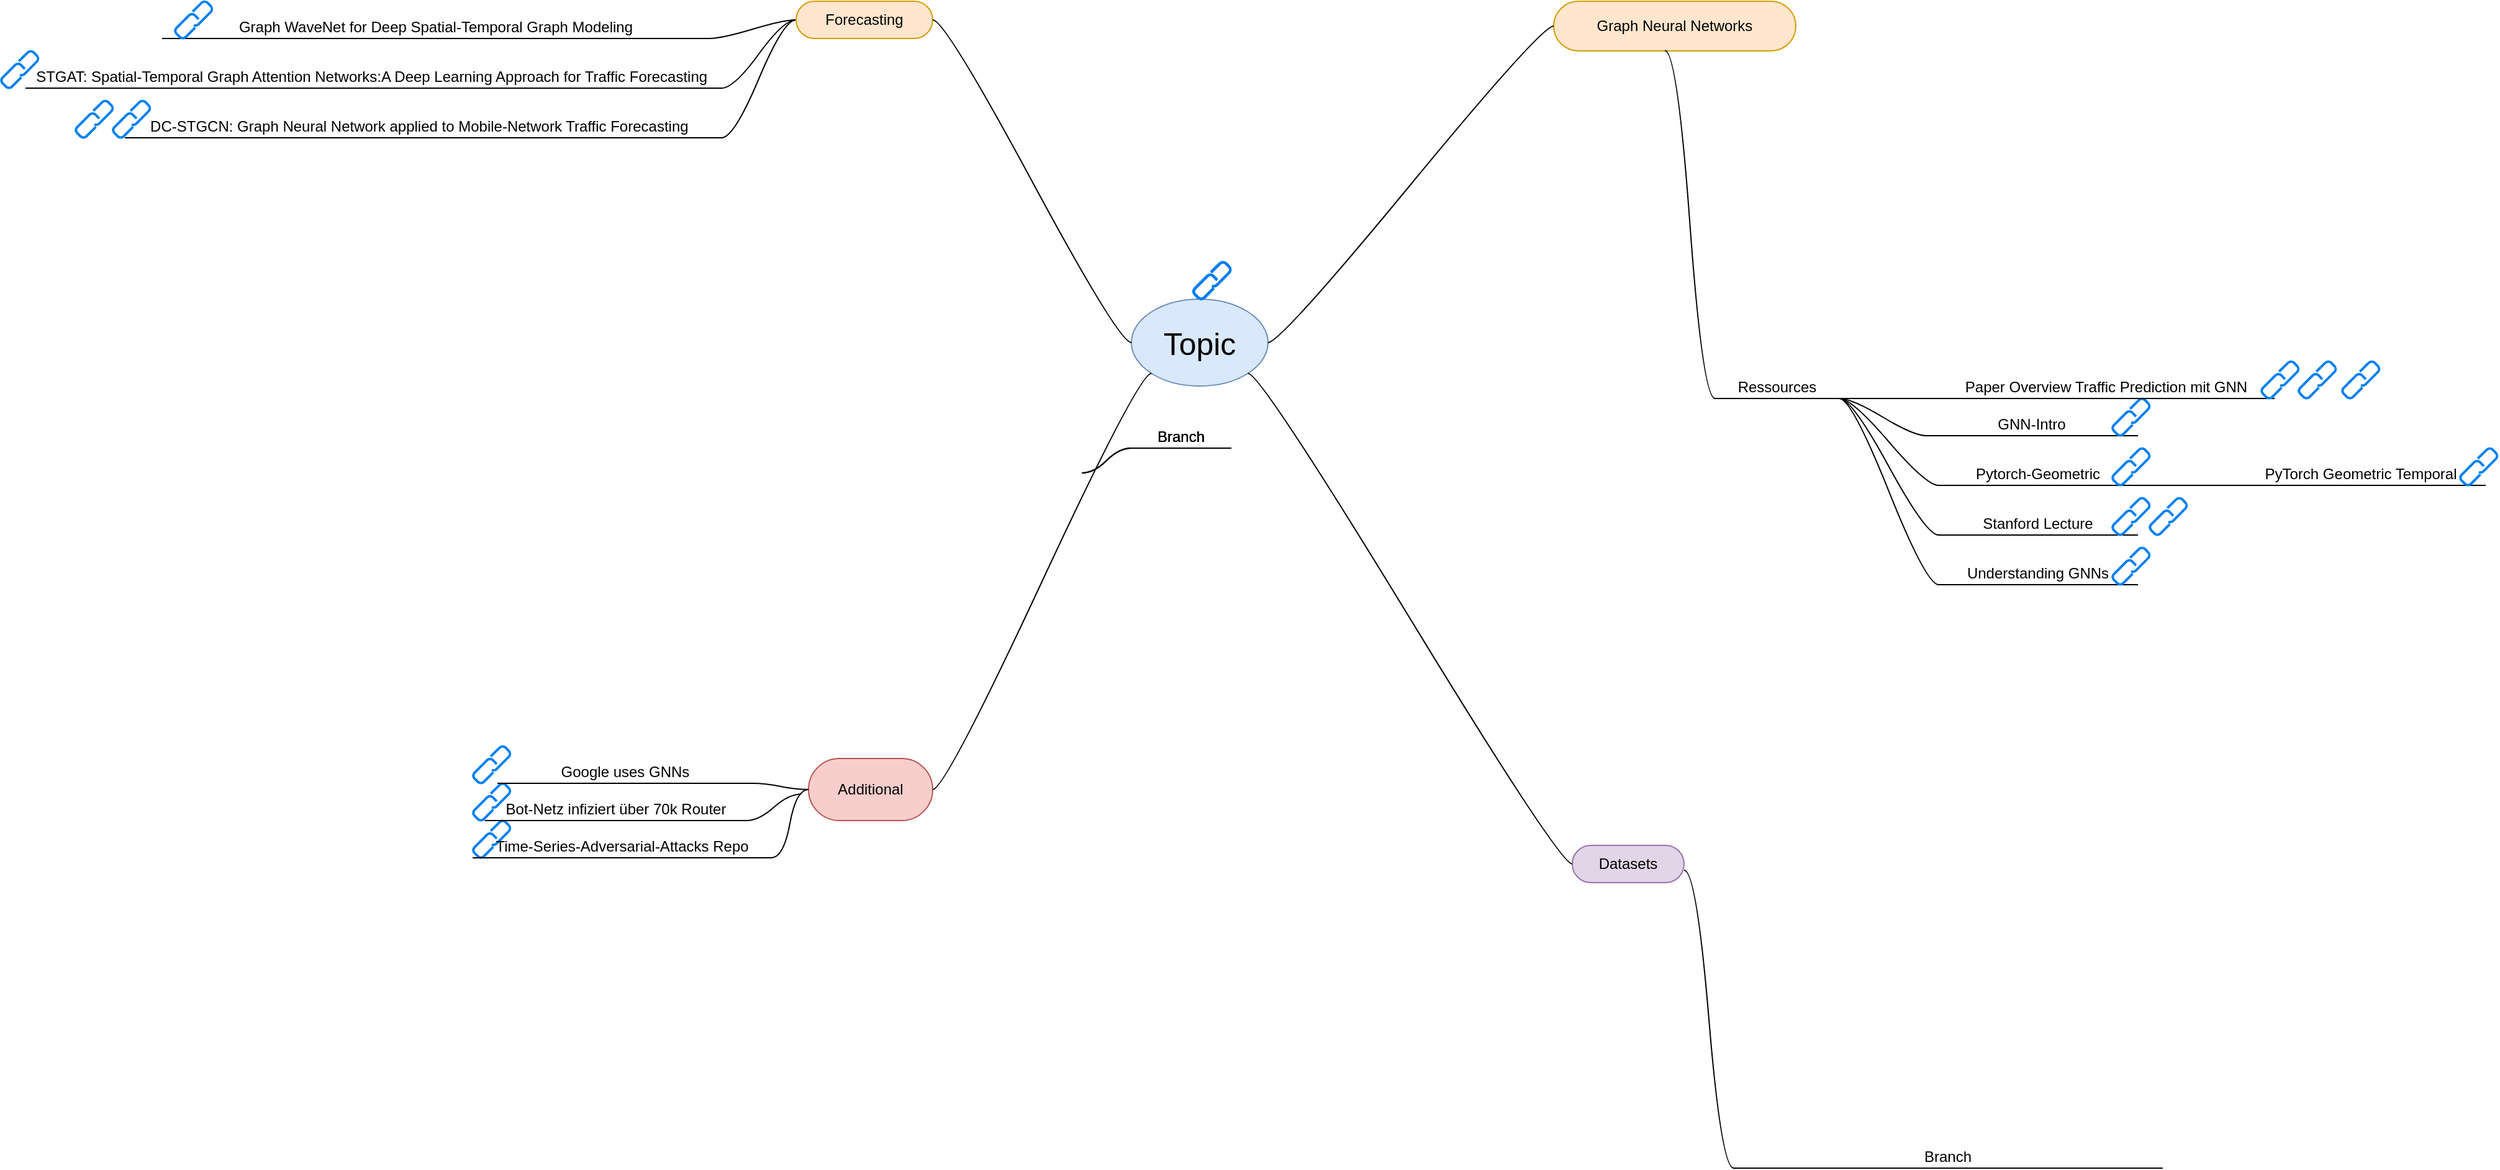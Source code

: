 <mxfile version="21.6.5" type="github">
  <diagram name="Seite-1" id="wlJV-xqVucs6HPZI-wY-">
    <mxGraphModel dx="3936" dy="1255" grid="1" gridSize="10" guides="1" tooltips="1" connect="1" arrows="1" fold="1" page="1" pageScale="1" pageWidth="827" pageHeight="1169" math="0" shadow="0">
      <root>
        <mxCell id="0" />
        <mxCell id="1" parent="0" />
        <mxCell id="TeA0gqDEE4ePr5C79fon-6" value="Topic" style="ellipse;whiteSpace=wrap;html=1;align=center;newEdgeStyle={&quot;edgeStyle&quot;:&quot;entityRelationEdgeStyle&quot;,&quot;startArrow&quot;:&quot;none&quot;,&quot;endArrow&quot;:&quot;none&quot;,&quot;segment&quot;:10,&quot;curved&quot;:1,&quot;sourcePerimeterSpacing&quot;:0,&quot;targetPerimeterSpacing&quot;:0};treeFolding=1;treeMoving=1;fillColor=#dae8fc;strokeColor=#6c8ebf;fontSize=25;" vertex="1" collapsed="1" parent="1">
          <mxGeometry x="470" y="480" width="110" height="70" as="geometry" />
        </mxCell>
        <mxCell id="TeA0gqDEE4ePr5C79fon-7" value="Graph Neural Networks" style="whiteSpace=wrap;html=1;rounded=1;arcSize=50;align=center;verticalAlign=middle;strokeWidth=1;autosize=1;spacing=4;treeFolding=1;treeMoving=1;newEdgeStyle={&quot;edgeStyle&quot;:&quot;entityRelationEdgeStyle&quot;,&quot;startArrow&quot;:&quot;none&quot;,&quot;endArrow&quot;:&quot;none&quot;,&quot;segment&quot;:10,&quot;curved&quot;:1,&quot;sourcePerimeterSpacing&quot;:0,&quot;targetPerimeterSpacing&quot;:0};fillColor=#ffe6cc;strokeColor=#d79b00;" vertex="1" parent="1">
          <mxGeometry x="810" y="240" width="195" height="40" as="geometry" />
        </mxCell>
        <mxCell id="TeA0gqDEE4ePr5C79fon-8" value="" style="edgeStyle=entityRelationEdgeStyle;startArrow=none;endArrow=none;segment=10;curved=1;sourcePerimeterSpacing=0;targetPerimeterSpacing=0;rounded=0;" edge="1" target="TeA0gqDEE4ePr5C79fon-7" parent="1" source="TeA0gqDEE4ePr5C79fon-6">
          <mxGeometry relative="1" as="geometry">
            <mxPoint x="510" y="542" as="sourcePoint" />
            <Array as="points">
              <mxPoint x="530" y="480" />
            </Array>
          </mxGeometry>
        </mxCell>
        <mxCell id="TeA0gqDEE4ePr5C79fon-9" value="Ressources" style="whiteSpace=wrap;html=1;shape=partialRectangle;top=0;left=0;bottom=1;right=0;points=[[0,1],[1,1]];fillColor=none;align=center;verticalAlign=bottom;routingCenterY=0.5;snapToPoint=1;recursiveResize=0;autosize=1;treeFolding=1;treeMoving=1;newEdgeStyle={&quot;edgeStyle&quot;:&quot;entityRelationEdgeStyle&quot;,&quot;startArrow&quot;:&quot;none&quot;,&quot;endArrow&quot;:&quot;none&quot;,&quot;segment&quot;:10,&quot;curved&quot;:1,&quot;sourcePerimeterSpacing&quot;:0,&quot;targetPerimeterSpacing&quot;:0};" vertex="1" parent="1">
          <mxGeometry x="940" y="530" width="100" height="30" as="geometry" />
        </mxCell>
        <mxCell id="TeA0gqDEE4ePr5C79fon-10" value="" style="edgeStyle=entityRelationEdgeStyle;startArrow=none;endArrow=none;segment=10;curved=1;sourcePerimeterSpacing=0;targetPerimeterSpacing=0;rounded=0;exitX=0.459;exitY=0.993;exitDx=0;exitDy=0;exitPerimeter=0;" edge="1" target="TeA0gqDEE4ePr5C79fon-9" parent="1" source="TeA0gqDEE4ePr5C79fon-7">
          <mxGeometry relative="1" as="geometry">
            <mxPoint x="847.5" y="440" as="sourcePoint" />
          </mxGeometry>
        </mxCell>
        <mxCell id="TeA0gqDEE4ePr5C79fon-11" value="Understanding GNNs" style="whiteSpace=wrap;html=1;shape=partialRectangle;top=0;left=0;bottom=1;right=0;points=[[0,1],[1,1]];fillColor=none;align=center;verticalAlign=bottom;routingCenterY=0.5;snapToPoint=1;recursiveResize=0;autosize=1;treeFolding=1;treeMoving=1;newEdgeStyle={&quot;edgeStyle&quot;:&quot;entityRelationEdgeStyle&quot;,&quot;startArrow&quot;:&quot;none&quot;,&quot;endArrow&quot;:&quot;none&quot;,&quot;segment&quot;:10,&quot;curved&quot;:1,&quot;sourcePerimeterSpacing&quot;:0,&quot;targetPerimeterSpacing&quot;:0};" vertex="1" parent="1">
          <mxGeometry x="1120" y="680" width="160" height="30" as="geometry" />
        </mxCell>
        <mxCell id="TeA0gqDEE4ePr5C79fon-12" value="" style="edgeStyle=entityRelationEdgeStyle;startArrow=none;endArrow=none;segment=10;curved=1;sourcePerimeterSpacing=0;targetPerimeterSpacing=0;rounded=0;" edge="1" target="TeA0gqDEE4ePr5C79fon-11" parent="1" source="TeA0gqDEE4ePr5C79fon-9">
          <mxGeometry relative="1" as="geometry">
            <mxPoint x="980" y="510" as="sourcePoint" />
            <Array as="points">
              <mxPoint x="1090" y="550" />
            </Array>
          </mxGeometry>
        </mxCell>
        <UserObject label="" link="https://distill.pub/2021/understanding-gnns/" id="TeA0gqDEE4ePr5C79fon-13">
          <mxCell style="html=1;verticalLabelPosition=bottom;align=center;labelBackgroundColor=#ffffff;verticalAlign=top;strokeWidth=2;strokeColor=#0080F0;shadow=0;dashed=0;shape=mxgraph.ios7.icons.link;" vertex="1" parent="1">
            <mxGeometry x="1260" y="680" width="30" height="30" as="geometry" />
          </mxCell>
        </UserObject>
        <UserObject label="" link="https://github.com/jswang/stgat_traffic_prediction/tree/main" id="TeA0gqDEE4ePr5C79fon-14">
          <mxCell style="html=1;verticalLabelPosition=bottom;align=center;labelBackgroundColor=#ffffff;verticalAlign=top;strokeWidth=2;strokeColor=#0080F0;shadow=0;dashed=0;shape=mxgraph.ios7.icons.link;" vertex="1" parent="1">
            <mxGeometry x="-440" y="280" width="30" height="30" as="geometry" />
          </mxCell>
        </UserObject>
        <mxCell id="TeA0gqDEE4ePr5C79fon-16" value="Stanford Lecture" style="whiteSpace=wrap;html=1;shape=partialRectangle;top=0;left=0;bottom=1;right=0;points=[[0,1],[1,1]];fillColor=none;align=center;verticalAlign=bottom;routingCenterY=0.5;snapToPoint=1;recursiveResize=0;autosize=1;treeFolding=1;treeMoving=1;newEdgeStyle={&quot;edgeStyle&quot;:&quot;entityRelationEdgeStyle&quot;,&quot;startArrow&quot;:&quot;none&quot;,&quot;endArrow&quot;:&quot;none&quot;,&quot;segment&quot;:10,&quot;curved&quot;:1,&quot;sourcePerimeterSpacing&quot;:0,&quot;targetPerimeterSpacing&quot;:0};" vertex="1" parent="1">
          <mxGeometry x="1120" y="640" width="160" height="30" as="geometry" />
        </mxCell>
        <mxCell id="TeA0gqDEE4ePr5C79fon-17" value="" style="edgeStyle=entityRelationEdgeStyle;startArrow=none;endArrow=none;segment=10;curved=1;sourcePerimeterSpacing=0;targetPerimeterSpacing=0;rounded=0;exitX=1;exitY=1;exitDx=0;exitDy=0;" edge="1" target="TeA0gqDEE4ePr5C79fon-16" parent="1" source="TeA0gqDEE4ePr5C79fon-9">
          <mxGeometry relative="1" as="geometry">
            <mxPoint x="1130" y="540" as="sourcePoint" />
            <Array as="points">
              <mxPoint x="1050" y="550" />
            </Array>
          </mxGeometry>
        </mxCell>
        <UserObject label="" link="https://web.stanford.edu/class/cs224w/" id="TeA0gqDEE4ePr5C79fon-18">
          <mxCell style="html=1;verticalLabelPosition=bottom;align=center;labelBackgroundColor=#ffffff;verticalAlign=top;strokeWidth=2;strokeColor=#0080F0;shadow=0;dashed=0;shape=mxgraph.ios7.icons.link;" vertex="1" parent="1">
            <mxGeometry x="1260" y="640" width="30" height="30" as="geometry" />
          </mxCell>
        </UserObject>
        <UserObject label="" link="data:page/id,wlJV-xqVucs6HPZI-wY-" id="TeA0gqDEE4ePr5C79fon-19">
          <mxCell style="html=1;verticalLabelPosition=bottom;align=center;labelBackgroundColor=#ffffff;verticalAlign=top;strokeWidth=2;strokeColor=#0080F0;shadow=0;dashed=0;shape=mxgraph.ios7.icons.link;" vertex="1" parent="1">
            <mxGeometry x="1290" y="640" width="30" height="30" as="geometry" />
          </mxCell>
        </UserObject>
        <mxCell id="TeA0gqDEE4ePr5C79fon-20" value="GNN-Intro" style="whiteSpace=wrap;html=1;shape=partialRectangle;top=0;left=0;bottom=1;right=0;fillColor=none;align=center;verticalAlign=bottom;routingCenterY=0.5;snapToPoint=1;recursiveResize=0;autosize=1;treeFolding=1;treeMoving=1;newEdgeStyle={&quot;edgeStyle&quot;:&quot;entityRelationEdgeStyle&quot;,&quot;startArrow&quot;:&quot;none&quot;,&quot;endArrow&quot;:&quot;none&quot;,&quot;segment&quot;:10,&quot;curved&quot;:1,&quot;sourcePerimeterSpacing&quot;:0,&quot;targetPerimeterSpacing&quot;:0};points=[[0,1],[1,1]];" vertex="1" parent="1">
          <mxGeometry x="1110" y="560" width="170" height="30" as="geometry" />
        </mxCell>
        <mxCell id="TeA0gqDEE4ePr5C79fon-21" value="" style="edgeStyle=entityRelationEdgeStyle;startArrow=none;endArrow=none;segment=10;curved=1;sourcePerimeterSpacing=0;targetPerimeterSpacing=0;rounded=0;exitX=1;exitY=1;exitDx=0;exitDy=0;" edge="1" target="TeA0gqDEE4ePr5C79fon-20" parent="1" source="TeA0gqDEE4ePr5C79fon-9">
          <mxGeometry relative="1" as="geometry">
            <mxPoint x="430" y="620" as="sourcePoint" />
          </mxGeometry>
        </mxCell>
        <mxCell id="TeA0gqDEE4ePr5C79fon-22" value="Pytorch-Geometric" style="whiteSpace=wrap;html=1;shape=partialRectangle;top=0;left=0;bottom=1;right=0;points=[[0,1],[1,1]];fillColor=none;align=center;verticalAlign=bottom;routingCenterY=0.5;snapToPoint=1;recursiveResize=0;autosize=1;treeFolding=1;treeMoving=1;newEdgeStyle={&quot;edgeStyle&quot;:&quot;entityRelationEdgeStyle&quot;,&quot;startArrow&quot;:&quot;none&quot;,&quot;endArrow&quot;:&quot;none&quot;,&quot;segment&quot;:10,&quot;curved&quot;:1,&quot;sourcePerimeterSpacing&quot;:0,&quot;targetPerimeterSpacing&quot;:0};" vertex="1" parent="1">
          <mxGeometry x="1120" y="600" width="160" height="30" as="geometry" />
        </mxCell>
        <mxCell id="TeA0gqDEE4ePr5C79fon-23" value="" style="edgeStyle=entityRelationEdgeStyle;startArrow=none;endArrow=none;segment=10;curved=1;sourcePerimeterSpacing=0;targetPerimeterSpacing=0;rounded=0;exitX=1;exitY=1;exitDx=0;exitDy=0;" edge="1" target="TeA0gqDEE4ePr5C79fon-22" parent="1" source="TeA0gqDEE4ePr5C79fon-9">
          <mxGeometry relative="1" as="geometry">
            <mxPoint x="430" y="620" as="sourcePoint" />
          </mxGeometry>
        </mxCell>
        <UserObject label="" link="https://pytorch-geometric.readthedocs.io/en/stable/" id="TeA0gqDEE4ePr5C79fon-24">
          <mxCell style="html=1;verticalLabelPosition=bottom;align=center;labelBackgroundColor=#ffffff;verticalAlign=top;strokeWidth=2;strokeColor=#0080F0;shadow=0;dashed=0;shape=mxgraph.ios7.icons.link;" vertex="1" parent="1">
            <mxGeometry x="1260" y="600" width="30" height="30" as="geometry" />
          </mxCell>
        </UserObject>
        <UserObject label="" link="https://doi.org/10.339/electronics10091014" id="TeA0gqDEE4ePr5C79fon-25">
          <mxCell style="html=1;verticalLabelPosition=bottom;align=center;labelBackgroundColor=#ffffff;verticalAlign=top;strokeWidth=2;strokeColor=#0080F0;shadow=0;dashed=0;shape=mxgraph.ios7.icons.link;" vertex="1" parent="1">
            <mxGeometry x="-380" y="320" width="30" height="30" as="geometry" />
          </mxCell>
        </UserObject>
        <UserObject label="" link="https://www.nature.com/articles/sdata201555" id="TeA0gqDEE4ePr5C79fon-26">
          <mxCell style="html=1;verticalLabelPosition=bottom;align=center;labelBackgroundColor=#ffffff;verticalAlign=top;strokeWidth=2;strokeColor=#0080F0;shadow=0;dashed=0;shape=mxgraph.ios7.icons.link;" vertex="1" parent="1">
            <mxGeometry x="-350" y="320" width="30" height="30" as="geometry" />
          </mxCell>
        </UserObject>
        <UserObject label="" link="https://www.deepmind.com/blog/traffic-prediction-with-advanced-graph-neural-networks" id="TeA0gqDEE4ePr5C79fon-27">
          <mxCell style="html=1;verticalLabelPosition=bottom;align=center;labelBackgroundColor=#ffffff;verticalAlign=top;strokeWidth=2;strokeColor=#0080F0;shadow=0;dashed=0;shape=mxgraph.ios7.icons.link;" vertex="1" parent="1">
            <mxGeometry x="-60" y="840" width="30" height="30" as="geometry" />
          </mxCell>
        </UserObject>
        <UserObject label="" link="https://www.golem.de/news/auch-privatanwender-betroffen-botnetz-malware-infiziert-ueber-70-000-router-2307-175881.html" id="TeA0gqDEE4ePr5C79fon-28">
          <mxCell style="html=1;verticalLabelPosition=bottom;align=center;labelBackgroundColor=#ffffff;verticalAlign=top;strokeWidth=2;strokeColor=#0080F0;shadow=0;dashed=0;shape=mxgraph.ios7.icons.link;" vertex="1" parent="1">
            <mxGeometry x="-60" y="870" width="30" height="30" as="geometry" />
          </mxCell>
        </UserObject>
        <UserObject label="" link="https://github.com/GoktugOcal/time-series-adversarial-attacks/tree/main" id="TeA0gqDEE4ePr5C79fon-29">
          <mxCell style="html=1;verticalLabelPosition=bottom;align=center;labelBackgroundColor=#ffffff;verticalAlign=top;strokeWidth=2;strokeColor=#0080F0;shadow=0;dashed=0;shape=mxgraph.ios7.icons.link;" vertex="1" parent="1">
            <mxGeometry x="-60" y="900" width="30" height="30" as="geometry" />
          </mxCell>
        </UserObject>
        <UserObject label="" link="https://distill.pub/2021/gnn-intro/" id="TeA0gqDEE4ePr5C79fon-30">
          <mxCell style="html=1;verticalLabelPosition=bottom;align=center;labelBackgroundColor=#ffffff;verticalAlign=top;strokeWidth=2;strokeColor=#0080F0;shadow=0;dashed=0;shape=mxgraph.ios7.icons.link;" vertex="1" parent="1">
            <mxGeometry x="1260" y="560" width="30" height="30" as="geometry" />
          </mxCell>
        </UserObject>
        <mxCell id="TeA0gqDEE4ePr5C79fon-35" value="Additional" style="whiteSpace=wrap;html=1;rounded=1;arcSize=50;align=center;verticalAlign=middle;strokeWidth=1;autosize=1;spacing=4;treeFolding=1;treeMoving=1;newEdgeStyle={&quot;edgeStyle&quot;:&quot;entityRelationEdgeStyle&quot;,&quot;startArrow&quot;:&quot;none&quot;,&quot;endArrow&quot;:&quot;none&quot;,&quot;segment&quot;:10,&quot;curved&quot;:1,&quot;sourcePerimeterSpacing&quot;:0,&quot;targetPerimeterSpacing&quot;:0};fillColor=#f8cecc;strokeColor=#b85450;" vertex="1" parent="1">
          <mxGeometry x="210" y="850" width="100" height="50" as="geometry" />
        </mxCell>
        <mxCell id="TeA0gqDEE4ePr5C79fon-36" value="" style="edgeStyle=entityRelationEdgeStyle;startArrow=none;endArrow=none;segment=10;curved=1;sourcePerimeterSpacing=0;targetPerimeterSpacing=0;rounded=0;exitX=0;exitY=1;exitDx=0;exitDy=0;" edge="1" target="TeA0gqDEE4ePr5C79fon-35" parent="1" source="TeA0gqDEE4ePr5C79fon-6">
          <mxGeometry relative="1" as="geometry">
            <mxPoint x="430" y="880" as="sourcePoint" />
          </mxGeometry>
        </mxCell>
        <mxCell id="TeA0gqDEE4ePr5C79fon-39" value="Branch" style="whiteSpace=wrap;html=1;shape=partialRectangle;top=0;left=0;bottom=1;right=0;points=[[0,1],[1,1]];fillColor=none;align=center;verticalAlign=bottom;routingCenterY=0.5;snapToPoint=1;recursiveResize=0;autosize=1;treeFolding=1;treeMoving=1;newEdgeStyle={&quot;edgeStyle&quot;:&quot;entityRelationEdgeStyle&quot;,&quot;startArrow&quot;:&quot;none&quot;,&quot;endArrow&quot;:&quot;none&quot;,&quot;segment&quot;:10,&quot;curved&quot;:1,&quot;sourcePerimeterSpacing&quot;:0,&quot;targetPerimeterSpacing&quot;:0};" vertex="1" parent="1">
          <mxGeometry x="470" y="570" width="80" height="30" as="geometry" />
        </mxCell>
        <mxCell id="TeA0gqDEE4ePr5C79fon-40" value="" style="edgeStyle=entityRelationEdgeStyle;startArrow=none;endArrow=none;segment=10;curved=1;sourcePerimeterSpacing=0;targetPerimeterSpacing=0;rounded=0;" edge="1" target="TeA0gqDEE4ePr5C79fon-39" parent="1">
          <mxGeometry relative="1" as="geometry">
            <mxPoint x="430" y="620" as="sourcePoint" />
          </mxGeometry>
        </mxCell>
        <mxCell id="TeA0gqDEE4ePr5C79fon-41" value="Branch" style="whiteSpace=wrap;html=1;shape=partialRectangle;top=0;left=0;bottom=1;right=0;points=[[0,1],[1,1]];fillColor=none;align=center;verticalAlign=bottom;routingCenterY=0.5;snapToPoint=1;recursiveResize=0;autosize=1;treeFolding=1;treeMoving=1;newEdgeStyle={&quot;edgeStyle&quot;:&quot;entityRelationEdgeStyle&quot;,&quot;startArrow&quot;:&quot;none&quot;,&quot;endArrow&quot;:&quot;none&quot;,&quot;segment&quot;:10,&quot;curved&quot;:1,&quot;sourcePerimeterSpacing&quot;:0,&quot;targetPerimeterSpacing&quot;:0};" vertex="1" parent="1">
          <mxGeometry x="470" y="570" width="80" height="30" as="geometry" />
        </mxCell>
        <mxCell id="TeA0gqDEE4ePr5C79fon-42" value="" style="edgeStyle=entityRelationEdgeStyle;startArrow=none;endArrow=none;segment=10;curved=1;sourcePerimeterSpacing=0;targetPerimeterSpacing=0;rounded=0;" edge="1" target="TeA0gqDEE4ePr5C79fon-41" parent="1">
          <mxGeometry relative="1" as="geometry">
            <mxPoint x="430" y="620" as="sourcePoint" />
          </mxGeometry>
        </mxCell>
        <mxCell id="TeA0gqDEE4ePr5C79fon-43" value="Branch" style="whiteSpace=wrap;html=1;shape=partialRectangle;top=0;left=0;bottom=1;right=0;points=[[0,1],[1,1]];fillColor=none;align=center;verticalAlign=bottom;routingCenterY=0.5;snapToPoint=1;recursiveResize=0;autosize=1;treeFolding=1;treeMoving=1;newEdgeStyle={&quot;edgeStyle&quot;:&quot;entityRelationEdgeStyle&quot;,&quot;startArrow&quot;:&quot;none&quot;,&quot;endArrow&quot;:&quot;none&quot;,&quot;segment&quot;:10,&quot;curved&quot;:1,&quot;sourcePerimeterSpacing&quot;:0,&quot;targetPerimeterSpacing&quot;:0};" vertex="1" parent="1">
          <mxGeometry x="470" y="570" width="80" height="30" as="geometry" />
        </mxCell>
        <mxCell id="TeA0gqDEE4ePr5C79fon-44" value="" style="edgeStyle=entityRelationEdgeStyle;startArrow=none;endArrow=none;segment=10;curved=1;sourcePerimeterSpacing=0;targetPerimeterSpacing=0;rounded=0;" edge="1" target="TeA0gqDEE4ePr5C79fon-43" parent="1">
          <mxGeometry relative="1" as="geometry">
            <mxPoint x="430" y="620" as="sourcePoint" />
          </mxGeometry>
        </mxCell>
        <mxCell id="TeA0gqDEE4ePr5C79fon-45" value="Graph WaveNet for Deep Spatial-Temporal Graph Modeling" style="whiteSpace=wrap;html=1;shape=partialRectangle;top=0;left=0;bottom=1;right=0;points=[[0,1],[1,1]];fillColor=none;align=center;verticalAlign=bottom;routingCenterY=0.5;snapToPoint=1;recursiveResize=0;autosize=1;treeFolding=1;treeMoving=1;newEdgeStyle={&quot;edgeStyle&quot;:&quot;entityRelationEdgeStyle&quot;,&quot;startArrow&quot;:&quot;none&quot;,&quot;endArrow&quot;:&quot;none&quot;,&quot;segment&quot;:10,&quot;curved&quot;:1,&quot;sourcePerimeterSpacing&quot;:0,&quot;targetPerimeterSpacing&quot;:0};" vertex="1" parent="1">
          <mxGeometry x="-310" y="240" width="440" height="30" as="geometry" />
        </mxCell>
        <mxCell id="TeA0gqDEE4ePr5C79fon-46" value="" style="edgeStyle=entityRelationEdgeStyle;startArrow=none;endArrow=none;segment=10;curved=1;sourcePerimeterSpacing=0;targetPerimeterSpacing=0;rounded=0;exitX=0;exitY=0.5;exitDx=0;exitDy=0;" edge="1" target="TeA0gqDEE4ePr5C79fon-45" parent="1" source="TeA0gqDEE4ePr5C79fon-62">
          <mxGeometry relative="1" as="geometry">
            <mxPoint x="430" y="620" as="sourcePoint" />
          </mxGeometry>
        </mxCell>
        <mxCell id="TeA0gqDEE4ePr5C79fon-47" value="Paper Overview Traffic Prediction mit GNN" style="whiteSpace=wrap;html=1;shape=partialRectangle;top=0;left=0;bottom=1;right=0;points=[[0,1],[1,1]];fillColor=none;align=center;verticalAlign=bottom;routingCenterY=0.5;snapToPoint=1;recursiveResize=0;autosize=1;treeFolding=1;treeMoving=1;newEdgeStyle={&quot;edgeStyle&quot;:&quot;entityRelationEdgeStyle&quot;,&quot;startArrow&quot;:&quot;none&quot;,&quot;endArrow&quot;:&quot;none&quot;,&quot;segment&quot;:10,&quot;curved&quot;:1,&quot;sourcePerimeterSpacing&quot;:0,&quot;targetPerimeterSpacing&quot;:0};" vertex="1" parent="1">
          <mxGeometry x="1120" y="530" width="270" height="30" as="geometry" />
        </mxCell>
        <mxCell id="TeA0gqDEE4ePr5C79fon-48" value="" style="edgeStyle=entityRelationEdgeStyle;startArrow=none;endArrow=none;segment=10;curved=1;sourcePerimeterSpacing=0;targetPerimeterSpacing=0;rounded=0;exitX=1;exitY=1;exitDx=0;exitDy=0;" edge="1" target="TeA0gqDEE4ePr5C79fon-47" parent="1" source="TeA0gqDEE4ePr5C79fon-9">
          <mxGeometry relative="1" as="geometry">
            <mxPoint x="430" y="620" as="sourcePoint" />
          </mxGeometry>
        </mxCell>
        <mxCell id="TeA0gqDEE4ePr5C79fon-49" value="PyTorch Geometric Temporal" style="whiteSpace=wrap;html=1;shape=partialRectangle;top=0;left=0;bottom=1;right=0;points=[[0,1],[1,1]];fillColor=none;align=center;verticalAlign=bottom;routingCenterY=0.5;snapToPoint=1;recursiveResize=0;autosize=1;treeFolding=1;treeMoving=1;newEdgeStyle={&quot;edgeStyle&quot;:&quot;entityRelationEdgeStyle&quot;,&quot;startArrow&quot;:&quot;none&quot;,&quot;endArrow&quot;:&quot;none&quot;,&quot;segment&quot;:10,&quot;curved&quot;:1,&quot;sourcePerimeterSpacing&quot;:0,&quot;targetPerimeterSpacing&quot;:0};" vertex="1" parent="1">
          <mxGeometry x="1360" y="600" width="200" height="30" as="geometry" />
        </mxCell>
        <mxCell id="TeA0gqDEE4ePr5C79fon-50" value="" style="edgeStyle=entityRelationEdgeStyle;startArrow=none;endArrow=none;segment=10;curved=1;sourcePerimeterSpacing=0;targetPerimeterSpacing=0;rounded=0;exitX=1;exitY=1;exitDx=0;exitDy=0;" edge="1" target="TeA0gqDEE4ePr5C79fon-49" parent="1" source="TeA0gqDEE4ePr5C79fon-22">
          <mxGeometry relative="1" as="geometry">
            <mxPoint x="700" y="650" as="sourcePoint" />
            <Array as="points">
              <mxPoint x="1380" y="690" />
            </Array>
          </mxGeometry>
        </mxCell>
        <mxCell id="TeA0gqDEE4ePr5C79fon-51" value="STGAT: Spatial-Temporal Graph Attention Networks:A Deep Learning Approach for Traffic Forecasting&amp;nbsp;" style="whiteSpace=wrap;html=1;shape=partialRectangle;top=0;left=0;bottom=1;right=0;points=[[0,1],[1,1]];fillColor=none;align=center;verticalAlign=bottom;routingCenterY=0.5;snapToPoint=1;recursiveResize=0;autosize=1;treeFolding=1;treeMoving=1;newEdgeStyle={&quot;edgeStyle&quot;:&quot;entityRelationEdgeStyle&quot;,&quot;startArrow&quot;:&quot;none&quot;,&quot;endArrow&quot;:&quot;none&quot;,&quot;segment&quot;:10,&quot;curved&quot;:1,&quot;sourcePerimeterSpacing&quot;:0,&quot;targetPerimeterSpacing&quot;:0};" vertex="1" parent="1">
          <mxGeometry x="-420" y="280" width="560" height="30" as="geometry" />
        </mxCell>
        <mxCell id="TeA0gqDEE4ePr5C79fon-52" value="" style="edgeStyle=entityRelationEdgeStyle;startArrow=none;endArrow=none;segment=10;curved=1;sourcePerimeterSpacing=0;targetPerimeterSpacing=0;rounded=0;exitX=0;exitY=0.5;exitDx=0;exitDy=0;" edge="1" target="TeA0gqDEE4ePr5C79fon-51" parent="1" source="TeA0gqDEE4ePr5C79fon-62">
          <mxGeometry relative="1" as="geometry">
            <mxPoint x="430" y="620" as="sourcePoint" />
          </mxGeometry>
        </mxCell>
        <mxCell id="TeA0gqDEE4ePr5C79fon-53" value="DC-STGCN: Graph Neural Network applied to Mobile-Network Traffic Forecasting&amp;nbsp;&amp;nbsp;" style="whiteSpace=wrap;html=1;shape=partialRectangle;top=0;left=0;bottom=1;right=0;points=[[0,1],[1,1]];fillColor=none;align=center;verticalAlign=bottom;routingCenterY=0.5;snapToPoint=1;recursiveResize=0;autosize=1;treeFolding=1;treeMoving=1;newEdgeStyle={&quot;edgeStyle&quot;:&quot;entityRelationEdgeStyle&quot;,&quot;startArrow&quot;:&quot;none&quot;,&quot;endArrow&quot;:&quot;none&quot;,&quot;segment&quot;:10,&quot;curved&quot;:1,&quot;sourcePerimeterSpacing&quot;:0,&quot;targetPerimeterSpacing&quot;:0};" vertex="1" collapsed="1" parent="1">
          <mxGeometry x="-340" y="320" width="480" height="30" as="geometry" />
        </mxCell>
        <mxCell id="TeA0gqDEE4ePr5C79fon-54" value="" style="edgeStyle=entityRelationEdgeStyle;startArrow=none;endArrow=none;segment=10;curved=1;sourcePerimeterSpacing=0;targetPerimeterSpacing=0;rounded=0;exitX=0;exitY=0.5;exitDx=0;exitDy=0;" edge="1" target="TeA0gqDEE4ePr5C79fon-53" parent="1" source="TeA0gqDEE4ePr5C79fon-62">
          <mxGeometry relative="1" as="geometry">
            <mxPoint x="430" y="620" as="sourcePoint" />
          </mxGeometry>
        </mxCell>
        <mxCell id="TeA0gqDEE4ePr5C79fon-55" value="Google uses GNNs" style="whiteSpace=wrap;html=1;shape=partialRectangle;top=0;left=0;bottom=1;right=0;points=[[0,1],[1,1]];fillColor=none;align=center;verticalAlign=bottom;routingCenterY=0.5;snapToPoint=1;recursiveResize=0;autosize=1;treeFolding=1;treeMoving=1;newEdgeStyle={&quot;edgeStyle&quot;:&quot;entityRelationEdgeStyle&quot;,&quot;startArrow&quot;:&quot;none&quot;,&quot;endArrow&quot;:&quot;none&quot;,&quot;segment&quot;:10,&quot;curved&quot;:1,&quot;sourcePerimeterSpacing&quot;:0,&quot;targetPerimeterSpacing&quot;:0};" vertex="1" parent="1">
          <mxGeometry x="-40" y="840" width="205" height="30" as="geometry" />
        </mxCell>
        <mxCell id="TeA0gqDEE4ePr5C79fon-56" value="" style="edgeStyle=entityRelationEdgeStyle;startArrow=none;endArrow=none;segment=10;curved=1;sourcePerimeterSpacing=0;targetPerimeterSpacing=0;rounded=0;exitX=0;exitY=0.5;exitDx=0;exitDy=0;" edge="1" target="TeA0gqDEE4ePr5C79fon-55" parent="1" source="TeA0gqDEE4ePr5C79fon-35">
          <mxGeometry relative="1" as="geometry">
            <mxPoint x="430" y="620" as="sourcePoint" />
          </mxGeometry>
        </mxCell>
        <mxCell id="TeA0gqDEE4ePr5C79fon-57" value="Time-Series-Adversarial-Attacks Repo" style="whiteSpace=wrap;html=1;shape=partialRectangle;top=0;left=0;bottom=1;right=0;points=[[0,1],[1,1]];fillColor=none;align=center;verticalAlign=bottom;routingCenterY=0.5;snapToPoint=1;recursiveResize=0;autosize=1;treeFolding=1;treeMoving=1;newEdgeStyle={&quot;edgeStyle&quot;:&quot;entityRelationEdgeStyle&quot;,&quot;startArrow&quot;:&quot;none&quot;,&quot;endArrow&quot;:&quot;none&quot;,&quot;segment&quot;:10,&quot;curved&quot;:1,&quot;sourcePerimeterSpacing&quot;:0,&quot;targetPerimeterSpacing&quot;:0};" vertex="1" parent="1">
          <mxGeometry x="-60" y="900" width="240" height="30" as="geometry" />
        </mxCell>
        <mxCell id="TeA0gqDEE4ePr5C79fon-58" value="" style="edgeStyle=entityRelationEdgeStyle;startArrow=none;endArrow=none;segment=10;curved=1;sourcePerimeterSpacing=0;targetPerimeterSpacing=0;rounded=0;exitX=0;exitY=0.5;exitDx=0;exitDy=0;" edge="1" target="TeA0gqDEE4ePr5C79fon-57" parent="1" source="TeA0gqDEE4ePr5C79fon-35">
          <mxGeometry relative="1" as="geometry">
            <mxPoint x="430" y="620" as="sourcePoint" />
            <Array as="points">
              <mxPoint x="180" y="850" />
            </Array>
          </mxGeometry>
        </mxCell>
        <mxCell id="TeA0gqDEE4ePr5C79fon-60" value="Bot-Netz infiziert über 70k Router" style="whiteSpace=wrap;html=1;shape=partialRectangle;top=0;left=0;bottom=1;right=0;points=[[0,1],[1,1]];fillColor=none;align=center;verticalAlign=bottom;routingCenterY=0.5;snapToPoint=1;recursiveResize=0;autosize=1;treeFolding=1;treeMoving=1;newEdgeStyle={&quot;edgeStyle&quot;:&quot;entityRelationEdgeStyle&quot;,&quot;startArrow&quot;:&quot;none&quot;,&quot;endArrow&quot;:&quot;none&quot;,&quot;segment&quot;:10,&quot;curved&quot;:1,&quot;sourcePerimeterSpacing&quot;:0,&quot;targetPerimeterSpacing&quot;:0};" vertex="1" parent="1">
          <mxGeometry x="-50" y="870" width="210" height="30" as="geometry" />
        </mxCell>
        <mxCell id="TeA0gqDEE4ePr5C79fon-61" value="" style="edgeStyle=entityRelationEdgeStyle;startArrow=none;endArrow=none;segment=10;curved=1;sourcePerimeterSpacing=0;targetPerimeterSpacing=0;rounded=0;exitX=-0.06;exitY=0.574;exitDx=0;exitDy=0;exitPerimeter=0;" edge="1" target="TeA0gqDEE4ePr5C79fon-60" parent="1" source="TeA0gqDEE4ePr5C79fon-35">
          <mxGeometry relative="1" as="geometry">
            <mxPoint x="430" y="620" as="sourcePoint" />
          </mxGeometry>
        </mxCell>
        <mxCell id="TeA0gqDEE4ePr5C79fon-62" value="Forecasting" style="whiteSpace=wrap;html=1;rounded=1;arcSize=50;align=center;verticalAlign=middle;strokeWidth=1;autosize=1;spacing=4;treeFolding=1;treeMoving=1;newEdgeStyle={&quot;edgeStyle&quot;:&quot;entityRelationEdgeStyle&quot;,&quot;startArrow&quot;:&quot;none&quot;,&quot;endArrow&quot;:&quot;none&quot;,&quot;segment&quot;:10,&quot;curved&quot;:1,&quot;sourcePerimeterSpacing&quot;:0,&quot;targetPerimeterSpacing&quot;:0};fillColor=#ffe6cc;strokeColor=#d79b00;" vertex="1" parent="1">
          <mxGeometry x="200" y="240" width="110" height="30" as="geometry" />
        </mxCell>
        <mxCell id="TeA0gqDEE4ePr5C79fon-63" value="" style="edgeStyle=entityRelationEdgeStyle;startArrow=none;endArrow=none;segment=10;curved=1;sourcePerimeterSpacing=0;targetPerimeterSpacing=0;rounded=0;" edge="1" target="TeA0gqDEE4ePr5C79fon-62" parent="1" source="TeA0gqDEE4ePr5C79fon-6">
          <mxGeometry relative="1" as="geometry">
            <mxPoint x="430" y="620" as="sourcePoint" />
          </mxGeometry>
        </mxCell>
        <mxCell id="TeA0gqDEE4ePr5C79fon-65" value="Datasets" style="whiteSpace=wrap;html=1;rounded=1;arcSize=50;align=center;verticalAlign=middle;strokeWidth=1;autosize=1;spacing=4;treeFolding=1;treeMoving=1;newEdgeStyle={&quot;edgeStyle&quot;:&quot;entityRelationEdgeStyle&quot;,&quot;startArrow&quot;:&quot;none&quot;,&quot;endArrow&quot;:&quot;none&quot;,&quot;segment&quot;:10,&quot;curved&quot;:1,&quot;sourcePerimeterSpacing&quot;:0,&quot;targetPerimeterSpacing&quot;:0};fillColor=#e1d5e7;strokeColor=#9673a6;" vertex="1" parent="1">
          <mxGeometry x="825" y="920" width="90" height="30" as="geometry" />
        </mxCell>
        <mxCell id="TeA0gqDEE4ePr5C79fon-66" value="" style="edgeStyle=entityRelationEdgeStyle;startArrow=none;endArrow=none;segment=10;curved=1;sourcePerimeterSpacing=0;targetPerimeterSpacing=0;rounded=0;exitX=1;exitY=1;exitDx=0;exitDy=0;" edge="1" target="TeA0gqDEE4ePr5C79fon-65" parent="1" source="TeA0gqDEE4ePr5C79fon-6">
          <mxGeometry relative="1" as="geometry">
            <mxPoint x="430" y="710" as="sourcePoint" />
          </mxGeometry>
        </mxCell>
        <mxCell id="TeA0gqDEE4ePr5C79fon-68" value="" style="html=1;verticalLabelPosition=bottom;align=center;labelBackgroundColor=#ffffff;verticalAlign=top;strokeWidth=2;strokeColor=#0080F0;shadow=0;dashed=0;shape=mxgraph.ios7.icons.link;" vertex="1" parent="1">
          <mxGeometry x="520" y="450" width="30" height="30" as="geometry" />
        </mxCell>
        <mxCell id="TeA0gqDEE4ePr5C79fon-69" value="" style="html=1;verticalLabelPosition=bottom;align=center;labelBackgroundColor=#ffffff;verticalAlign=top;strokeWidth=2;strokeColor=#0080F0;shadow=0;dashed=0;shape=mxgraph.ios7.icons.link;" vertex="1" parent="1">
          <mxGeometry x="520" y="450" width="30" height="30" as="geometry" />
        </mxCell>
        <mxCell id="TeA0gqDEE4ePr5C79fon-70" value="" style="html=1;verticalLabelPosition=bottom;align=center;labelBackgroundColor=#ffffff;verticalAlign=top;strokeWidth=2;strokeColor=#0080F0;shadow=0;dashed=0;shape=mxgraph.ios7.icons.link;" vertex="1" parent="1">
          <mxGeometry x="520" y="450" width="30" height="30" as="geometry" />
        </mxCell>
        <mxCell id="TeA0gqDEE4ePr5C79fon-71" value="" style="html=1;verticalLabelPosition=bottom;align=center;labelBackgroundColor=#ffffff;verticalAlign=top;strokeWidth=2;strokeColor=#0080F0;shadow=0;dashed=0;shape=mxgraph.ios7.icons.link;" vertex="1" parent="1">
          <mxGeometry x="520" y="450" width="30" height="30" as="geometry" />
        </mxCell>
        <mxCell id="TeA0gqDEE4ePr5C79fon-72" value="" style="html=1;verticalLabelPosition=bottom;align=center;labelBackgroundColor=#ffffff;verticalAlign=top;strokeWidth=2;strokeColor=#0080F0;shadow=0;dashed=0;shape=mxgraph.ios7.icons.link;" vertex="1" parent="1">
          <mxGeometry x="520" y="450" width="30" height="30" as="geometry" />
        </mxCell>
        <mxCell id="TeA0gqDEE4ePr5C79fon-73" value="" style="html=1;verticalLabelPosition=bottom;align=center;labelBackgroundColor=#ffffff;verticalAlign=top;strokeWidth=2;strokeColor=#0080F0;shadow=0;dashed=0;shape=mxgraph.ios7.icons.link;" vertex="1" parent="1">
          <mxGeometry x="520" y="450" width="30" height="30" as="geometry" />
        </mxCell>
        <mxCell id="TeA0gqDEE4ePr5C79fon-74" value="" style="html=1;verticalLabelPosition=bottom;align=center;labelBackgroundColor=#ffffff;verticalAlign=top;strokeWidth=2;strokeColor=#0080F0;shadow=0;dashed=0;shape=mxgraph.ios7.icons.link;" vertex="1" parent="1">
          <mxGeometry x="520" y="450" width="30" height="30" as="geometry" />
        </mxCell>
        <UserObject label="" link="https://github.com/jwwthu/GNN4Traffic/tree/master" id="TeA0gqDEE4ePr5C79fon-75">
          <mxCell style="html=1;verticalLabelPosition=bottom;align=center;labelBackgroundColor=#ffffff;verticalAlign=top;strokeWidth=2;strokeColor=#0080F0;shadow=0;dashed=0;shape=mxgraph.ios7.icons.link;" vertex="1" parent="1">
            <mxGeometry x="1445" y="530" width="30" height="30" as="geometry" />
          </mxCell>
        </UserObject>
        <UserObject label="" link="https://github.com/nnzhan/Graph-WaveNet" id="TeA0gqDEE4ePr5C79fon-76">
          <mxCell style="html=1;verticalLabelPosition=bottom;align=center;labelBackgroundColor=#ffffff;verticalAlign=top;strokeWidth=2;strokeColor=#0080F0;shadow=0;dashed=0;shape=mxgraph.ios7.icons.link;" vertex="1" parent="1">
            <mxGeometry x="-300" y="240" width="30" height="30" as="geometry" />
          </mxCell>
        </UserObject>
        <UserObject label="" link="https://github.com/aprbw/traffic_prediction" id="TeA0gqDEE4ePr5C79fon-77">
          <mxCell style="html=1;verticalLabelPosition=bottom;align=center;labelBackgroundColor=#ffffff;verticalAlign=top;strokeWidth=2;strokeColor=#0080F0;shadow=0;dashed=0;shape=mxgraph.ios7.icons.link;" vertex="1" parent="1">
            <mxGeometry x="1380" y="530" width="30" height="30" as="geometry" />
          </mxCell>
        </UserObject>
        <UserObject label="" link="https://github.com/benedekrozemberczki/pytorch_geometric_temporal" id="TeA0gqDEE4ePr5C79fon-78">
          <mxCell style="html=1;verticalLabelPosition=bottom;align=center;labelBackgroundColor=#ffffff;verticalAlign=top;strokeWidth=2;strokeColor=#0080F0;shadow=0;dashed=0;shape=mxgraph.ios7.icons.link;" vertex="1" parent="1">
            <mxGeometry x="1540" y="600" width="30" height="30" as="geometry" />
          </mxCell>
        </UserObject>
        <UserObject label="" link="https://github.com/xiepeng21/research_spatio-temporal-data-mining" id="TeA0gqDEE4ePr5C79fon-79">
          <mxCell style="html=1;verticalLabelPosition=bottom;align=center;labelBackgroundColor=#ffffff;verticalAlign=top;strokeWidth=2;strokeColor=#0080F0;shadow=0;dashed=0;shape=mxgraph.ios7.icons.link;" vertex="1" parent="1">
            <mxGeometry x="1410" y="530" width="30" height="30" as="geometry" />
          </mxCell>
        </UserObject>
        <mxCell id="TeA0gqDEE4ePr5C79fon-80" value="Branch" style="whiteSpace=wrap;html=1;shape=partialRectangle;top=0;left=0;bottom=1;right=0;points=[[0,1],[1,1]];fillColor=none;align=center;verticalAlign=bottom;routingCenterY=0.5;snapToPoint=1;recursiveResize=0;autosize=1;treeFolding=1;treeMoving=1;newEdgeStyle={&quot;edgeStyle&quot;:&quot;entityRelationEdgeStyle&quot;,&quot;startArrow&quot;:&quot;none&quot;,&quot;endArrow&quot;:&quot;none&quot;,&quot;segment&quot;:10,&quot;curved&quot;:1,&quot;sourcePerimeterSpacing&quot;:0,&quot;targetPerimeterSpacing&quot;:0};" vertex="1" parent="1">
          <mxGeometry x="955" y="890" width="345" height="290" as="geometry" />
        </mxCell>
        <mxCell id="TeA0gqDEE4ePr5C79fon-81" value="" style="edgeStyle=entityRelationEdgeStyle;startArrow=none;endArrow=none;segment=10;curved=1;sourcePerimeterSpacing=0;targetPerimeterSpacing=0;rounded=0;" edge="1" target="TeA0gqDEE4ePr5C79fon-80" parent="1">
          <mxGeometry relative="1" as="geometry">
            <mxPoint x="915" y="940" as="sourcePoint" />
          </mxGeometry>
        </mxCell>
      </root>
    </mxGraphModel>
  </diagram>
</mxfile>
